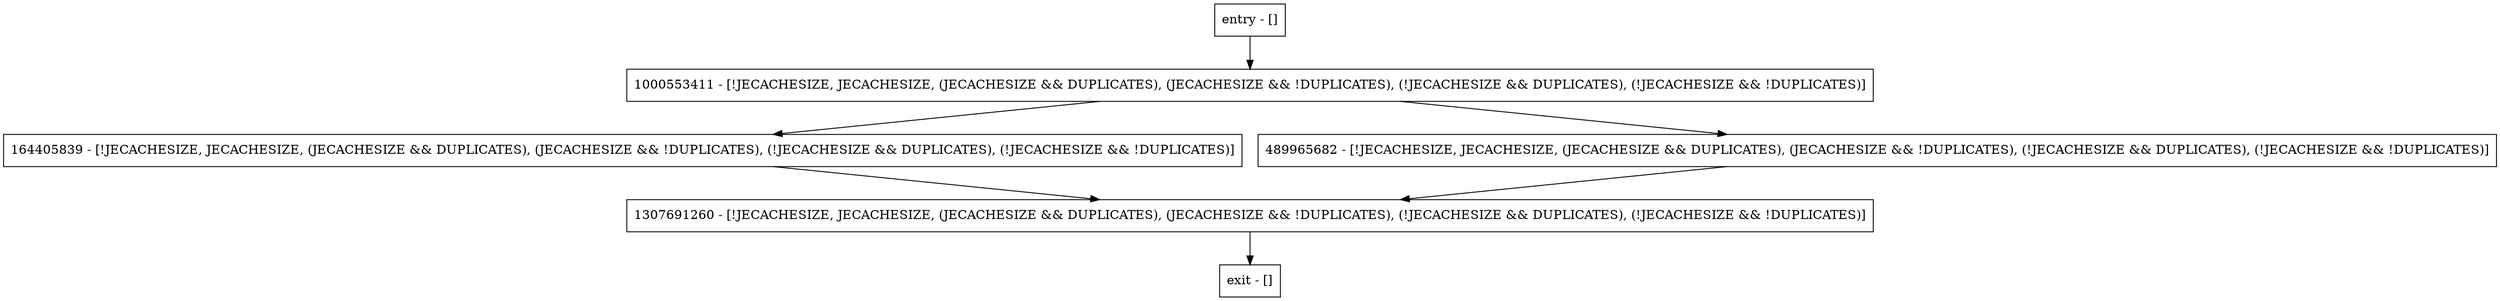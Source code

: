 digraph get {
node [shape=record];
entry [label="entry - []"];
exit [label="exit - []"];
164405839 [label="164405839 - [!JECACHESIZE, JECACHESIZE, (JECACHESIZE && DUPLICATES), (JECACHESIZE && !DUPLICATES), (!JECACHESIZE && DUPLICATES), (!JECACHESIZE && !DUPLICATES)]"];
1307691260 [label="1307691260 - [!JECACHESIZE, JECACHESIZE, (JECACHESIZE && DUPLICATES), (JECACHESIZE && !DUPLICATES), (!JECACHESIZE && DUPLICATES), (!JECACHESIZE && !DUPLICATES)]"];
1000553411 [label="1000553411 - [!JECACHESIZE, JECACHESIZE, (JECACHESIZE && DUPLICATES), (JECACHESIZE && !DUPLICATES), (!JECACHESIZE && DUPLICATES), (!JECACHESIZE && !DUPLICATES)]"];
489965682 [label="489965682 - [!JECACHESIZE, JECACHESIZE, (JECACHESIZE && DUPLICATES), (JECACHESIZE && !DUPLICATES), (!JECACHESIZE && DUPLICATES), (!JECACHESIZE && !DUPLICATES)]"];
entry;
exit;
entry -> 1000553411;
164405839 -> 1307691260;
1307691260 -> exit;
1000553411 -> 164405839;
1000553411 -> 489965682;
489965682 -> 1307691260;
}

